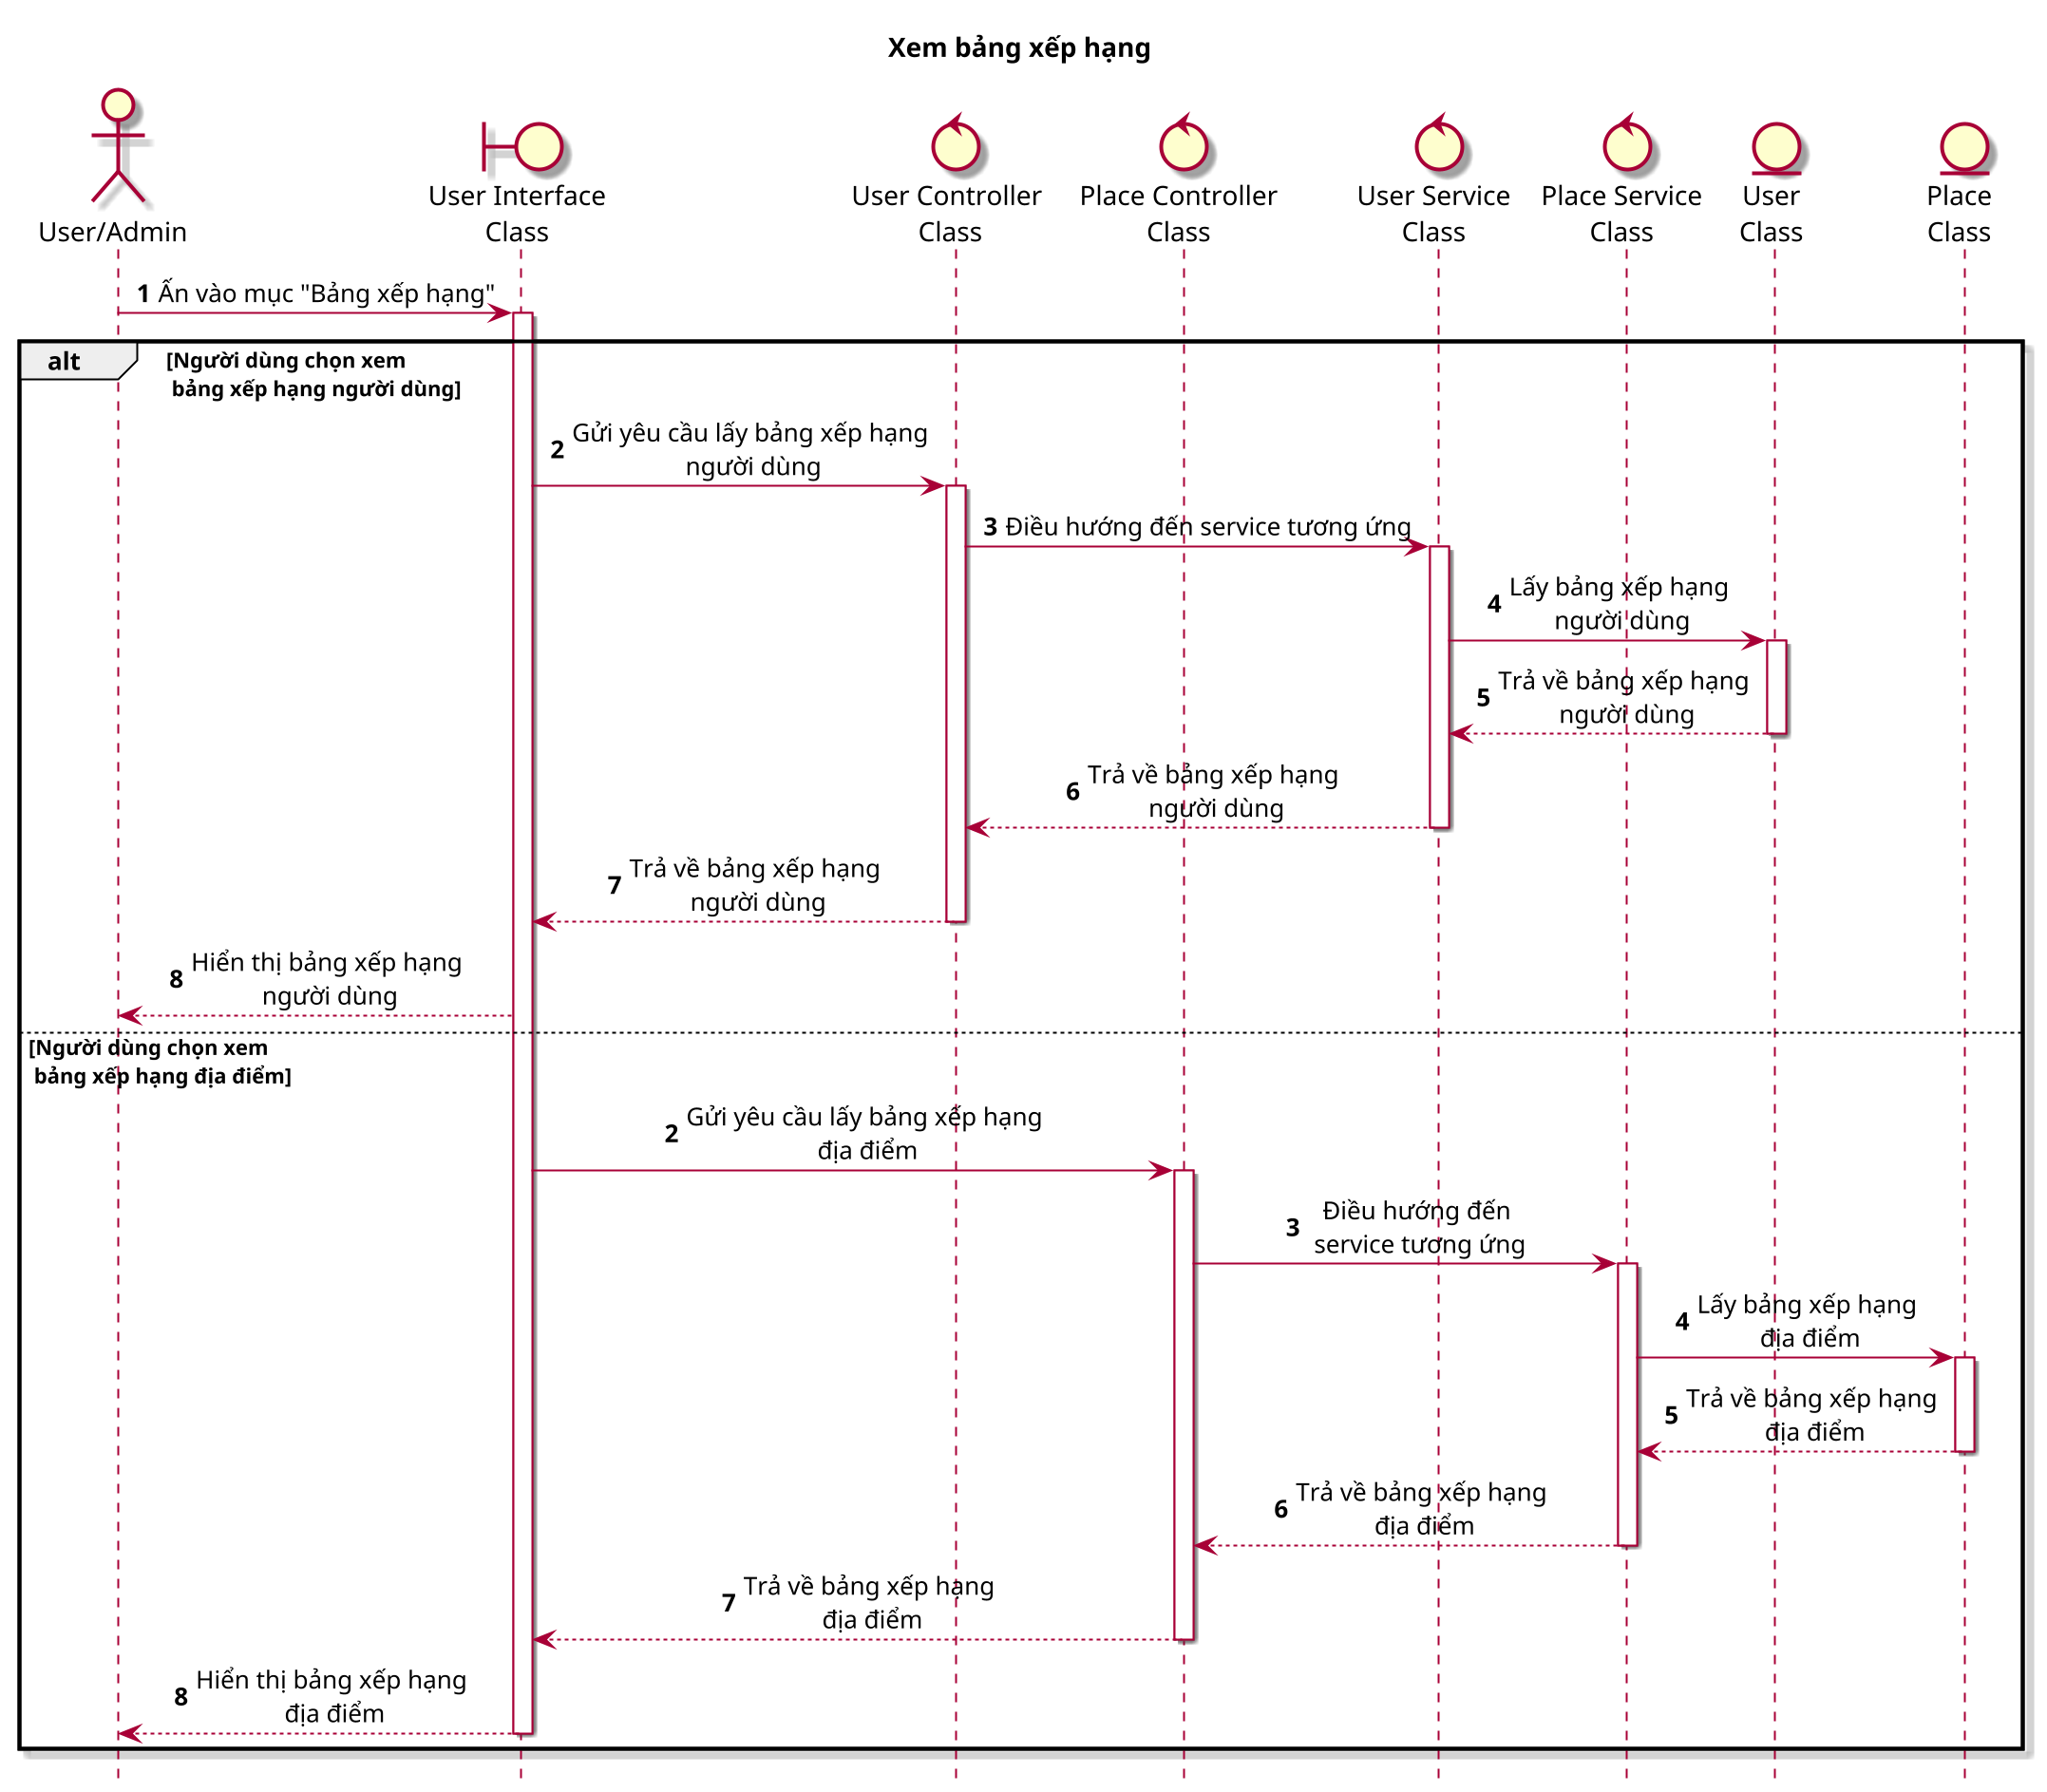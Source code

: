 @startuml SEQ09_XemBangXepHang
    title: Xem bảng xếp hạng

    skin rose
    scale 2
    skinparam sequenceMessageAlign center
    hide footbox

    actor "User/Admin" as user
    boundary "User Interface\nClass" as ui
    control "User Controller \nClass" as uc
    control "Place Controller\nClass" as pc
    control "User Service\nClass" as us
    control "Place Service\nClass" as ps
    entity "User\nClass" as u
    entity "Place\nClass" as p

    autonumber

    user -> ui++ : Ấn vào mục "Bảng xếp hạng"
    alt Người dùng chọn xem \n bảng xếp hạng người dùng
        ui -> uc : Gửi yêu cầu lấy bảng xếp hạng\n người dùng
        uc ++
        uc -> us : Điều hướng đến service tương ứng
        us ++
        us -> u : Lấy bảng xếp hạng\n người dùng
        u ++
        u --> us : Trả về bảng xếp hạng\n người dùng
        u --
        us --> uc : Trả về bảng xếp hạng\n người dùng
        us --
        uc --> ui : Trả về bảng xếp hạng\n người dùng
        uc --
        ui --> user : Hiển thị bảng xếp hạng\n người dùng
    else Người dùng chọn xem \n bảng xếp hạng địa điểm

        autonumber 2
        ui -> pc++ : Gửi yêu cầu lấy bảng xếp hạng\n địa điểm
        pc -> ps++ : Điều hướng đến\n service tương ứng
        ps -> p++ : Lấy bảng xếp hạng\n địa điểm
        p --> ps-- : Trả về bảng xếp hạng\n địa điểm
        ps --> pc-- : Trả về bảng xếp hạng\n địa điểm
        pc --> ui-- : Trả về bảng xếp hạng\n địa điểm
        ui --> user : Hiển thị bảng xếp hạng\n địa điểm
        ui --
    end

@enduml